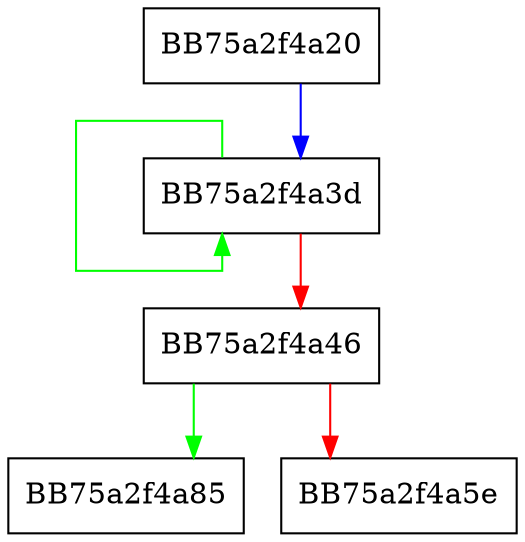 digraph _Maklocwcs {
  node [shape="box"];
  graph [splines=ortho];
  BB75a2f4a20 -> BB75a2f4a3d [color="blue"];
  BB75a2f4a3d -> BB75a2f4a3d [color="green"];
  BB75a2f4a3d -> BB75a2f4a46 [color="red"];
  BB75a2f4a46 -> BB75a2f4a85 [color="green"];
  BB75a2f4a46 -> BB75a2f4a5e [color="red"];
}